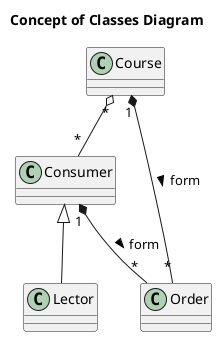 @startuml

title Concept of Classes Diagram 

Class Consumer
Class Course
Class Order
Class Lector


Consumer <|-- Lector

Course"*" o-- "*"Consumer 
Consumer"1" *-- "*"Order : form >
Course"1" *-- "*"Order : form >

@enduml
